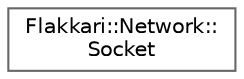digraph "Graphical Class Hierarchy"
{
 // LATEX_PDF_SIZE
  bgcolor="transparent";
  edge [fontname=Helvetica,fontsize=10,labelfontname=Helvetica,labelfontsize=10];
  node [fontname=Helvetica,fontsize=10,shape=box,height=0.2,width=0.4];
  rankdir="LR";
  Node0 [id="Node000000",label="Flakkari::Network::\lSocket",height=0.2,width=0.4,color="grey40", fillcolor="white", style="filled",URL="$d2/dea/classFlakkari_1_1Network_1_1Socket.html",tooltip=" "];
}
